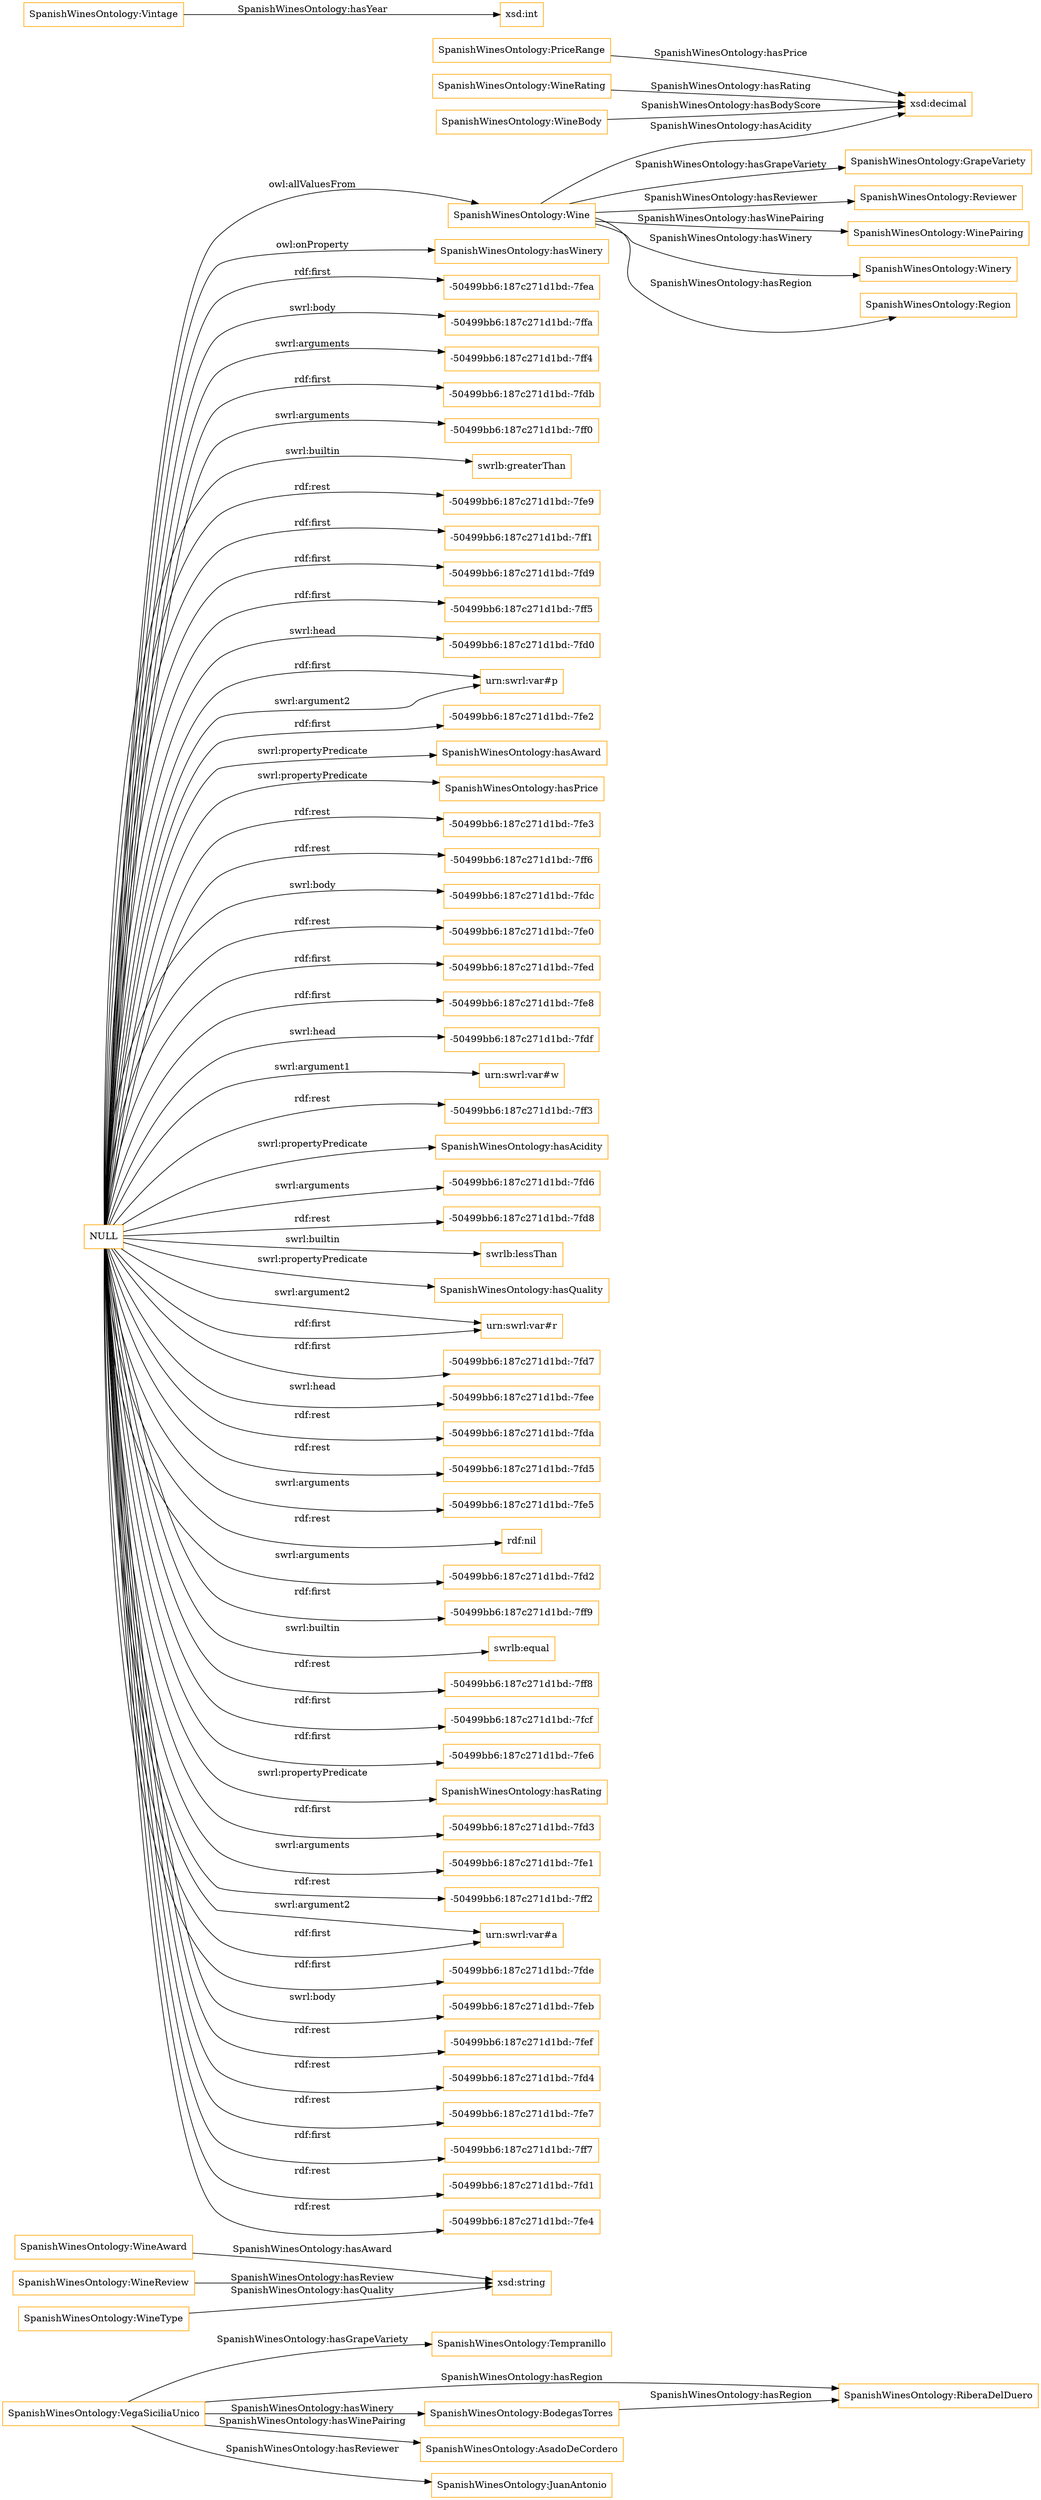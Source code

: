 digraph ar2dtool_diagram { 
rankdir=LR;
size="1501"
node [shape = rectangle, color="orange"]; "SpanishWinesOntology:Tempranillo" "SpanishWinesOntology:WineAward" "SpanishWinesOntology:GrapeVariety" "SpanishWinesOntology:WineReview" "SpanishWinesOntology:PriceRange" "SpanishWinesOntology:Vintage" "SpanishWinesOntology:Reviewer" "SpanishWinesOntology:WineType" "SpanishWinesOntology:WineRating" "SpanishWinesOntology:RiberaDelDuero" "SpanishWinesOntology:WinePairing" "SpanishWinesOntology:WineBody" "SpanishWinesOntology:Wine" "SpanishWinesOntology:Winery" "SpanishWinesOntology:Region" ; /*classes style*/
	"SpanishWinesOntology:BodegasTorres" -> "SpanishWinesOntology:RiberaDelDuero" [ label = "SpanishWinesOntology:hasRegion" ];
	"SpanishWinesOntology:VegaSiciliaUnico" -> "SpanishWinesOntology:RiberaDelDuero" [ label = "SpanishWinesOntology:hasRegion" ];
	"SpanishWinesOntology:VegaSiciliaUnico" -> "SpanishWinesOntology:BodegasTorres" [ label = "SpanishWinesOntology:hasWinery" ];
	"SpanishWinesOntology:VegaSiciliaUnico" -> "SpanishWinesOntology:AsadoDeCordero" [ label = "SpanishWinesOntology:hasWinePairing" ];
	"SpanishWinesOntology:VegaSiciliaUnico" -> "SpanishWinesOntology:Tempranillo" [ label = "SpanishWinesOntology:hasGrapeVariety" ];
	"SpanishWinesOntology:VegaSiciliaUnico" -> "SpanishWinesOntology:JuanAntonio" [ label = "SpanishWinesOntology:hasReviewer" ];
	"NULL" -> "SpanishWinesOntology:hasWinery" [ label = "owl:onProperty" ];
	"NULL" -> "-50499bb6:187c271d1bd:-7fea" [ label = "rdf:first" ];
	"NULL" -> "-50499bb6:187c271d1bd:-7ffa" [ label = "swrl:body" ];
	"NULL" -> "-50499bb6:187c271d1bd:-7ff4" [ label = "swrl:arguments" ];
	"NULL" -> "-50499bb6:187c271d1bd:-7fdb" [ label = "rdf:first" ];
	"NULL" -> "-50499bb6:187c271d1bd:-7ff0" [ label = "swrl:arguments" ];
	"NULL" -> "swrlb:greaterThan" [ label = "swrl:builtin" ];
	"NULL" -> "-50499bb6:187c271d1bd:-7fe9" [ label = "rdf:rest" ];
	"NULL" -> "-50499bb6:187c271d1bd:-7ff1" [ label = "rdf:first" ];
	"NULL" -> "-50499bb6:187c271d1bd:-7fd9" [ label = "rdf:first" ];
	"NULL" -> "-50499bb6:187c271d1bd:-7ff5" [ label = "rdf:first" ];
	"NULL" -> "-50499bb6:187c271d1bd:-7fd0" [ label = "swrl:head" ];
	"NULL" -> "urn:swrl:var#p" [ label = "rdf:first" ];
	"NULL" -> "-50499bb6:187c271d1bd:-7fe2" [ label = "rdf:first" ];
	"NULL" -> "SpanishWinesOntology:hasAward" [ label = "swrl:propertyPredicate" ];
	"NULL" -> "SpanishWinesOntology:hasPrice" [ label = "swrl:propertyPredicate" ];
	"NULL" -> "-50499bb6:187c271d1bd:-7fe3" [ label = "rdf:rest" ];
	"NULL" -> "SpanishWinesOntology:Wine" [ label = "owl:allValuesFrom" ];
	"NULL" -> "-50499bb6:187c271d1bd:-7ff6" [ label = "rdf:rest" ];
	"NULL" -> "-50499bb6:187c271d1bd:-7fdc" [ label = "swrl:body" ];
	"NULL" -> "-50499bb6:187c271d1bd:-7fe0" [ label = "rdf:rest" ];
	"NULL" -> "-50499bb6:187c271d1bd:-7fed" [ label = "rdf:first" ];
	"NULL" -> "-50499bb6:187c271d1bd:-7fe8" [ label = "rdf:first" ];
	"NULL" -> "-50499bb6:187c271d1bd:-7fdf" [ label = "swrl:head" ];
	"NULL" -> "urn:swrl:var#w" [ label = "swrl:argument1" ];
	"NULL" -> "-50499bb6:187c271d1bd:-7ff3" [ label = "rdf:rest" ];
	"NULL" -> "SpanishWinesOntology:hasAcidity" [ label = "swrl:propertyPredicate" ];
	"NULL" -> "-50499bb6:187c271d1bd:-7fd6" [ label = "swrl:arguments" ];
	"NULL" -> "-50499bb6:187c271d1bd:-7fd8" [ label = "rdf:rest" ];
	"NULL" -> "swrlb:lessThan" [ label = "swrl:builtin" ];
	"NULL" -> "SpanishWinesOntology:hasQuality" [ label = "swrl:propertyPredicate" ];
	"NULL" -> "urn:swrl:var#r" [ label = "swrl:argument2" ];
	"NULL" -> "-50499bb6:187c271d1bd:-7fd7" [ label = "rdf:first" ];
	"NULL" -> "-50499bb6:187c271d1bd:-7fee" [ label = "swrl:head" ];
	"NULL" -> "-50499bb6:187c271d1bd:-7fda" [ label = "rdf:rest" ];
	"NULL" -> "-50499bb6:187c271d1bd:-7fd5" [ label = "rdf:rest" ];
	"NULL" -> "-50499bb6:187c271d1bd:-7fe5" [ label = "swrl:arguments" ];
	"NULL" -> "rdf:nil" [ label = "rdf:rest" ];
	"NULL" -> "-50499bb6:187c271d1bd:-7fd2" [ label = "swrl:arguments" ];
	"NULL" -> "-50499bb6:187c271d1bd:-7ff9" [ label = "rdf:first" ];
	"NULL" -> "swrlb:equal" [ label = "swrl:builtin" ];
	"NULL" -> "-50499bb6:187c271d1bd:-7ff8" [ label = "rdf:rest" ];
	"NULL" -> "-50499bb6:187c271d1bd:-7fcf" [ label = "rdf:first" ];
	"NULL" -> "-50499bb6:187c271d1bd:-7fe6" [ label = "rdf:first" ];
	"NULL" -> "SpanishWinesOntology:hasRating" [ label = "swrl:propertyPredicate" ];
	"NULL" -> "-50499bb6:187c271d1bd:-7fd3" [ label = "rdf:first" ];
	"NULL" -> "-50499bb6:187c271d1bd:-7fe1" [ label = "swrl:arguments" ];
	"NULL" -> "-50499bb6:187c271d1bd:-7ff2" [ label = "rdf:rest" ];
	"NULL" -> "urn:swrl:var#a" [ label = "swrl:argument2" ];
	"NULL" -> "-50499bb6:187c271d1bd:-7fde" [ label = "rdf:first" ];
	"NULL" -> "-50499bb6:187c271d1bd:-7feb" [ label = "swrl:body" ];
	"NULL" -> "urn:swrl:var#a" [ label = "rdf:first" ];
	"NULL" -> "-50499bb6:187c271d1bd:-7fef" [ label = "rdf:rest" ];
	"NULL" -> "-50499bb6:187c271d1bd:-7fd4" [ label = "rdf:rest" ];
	"NULL" -> "urn:swrl:var#p" [ label = "swrl:argument2" ];
	"NULL" -> "-50499bb6:187c271d1bd:-7fe7" [ label = "rdf:rest" ];
	"NULL" -> "-50499bb6:187c271d1bd:-7ff7" [ label = "rdf:first" ];
	"NULL" -> "-50499bb6:187c271d1bd:-7fd1" [ label = "rdf:rest" ];
	"NULL" -> "urn:swrl:var#r" [ label = "rdf:first" ];
	"NULL" -> "-50499bb6:187c271d1bd:-7fe4" [ label = "rdf:rest" ];
	"SpanishWinesOntology:WineType" -> "xsd:string" [ label = "SpanishWinesOntology:hasQuality" ];
	"SpanishWinesOntology:Wine" -> "xsd:decimal" [ label = "SpanishWinesOntology:hasAcidity" ];
	"SpanishWinesOntology:WineBody" -> "xsd:decimal" [ label = "SpanishWinesOntology:hasBodyScore" ];
	"SpanishWinesOntology:Wine" -> "SpanishWinesOntology:GrapeVariety" [ label = "SpanishWinesOntology:hasGrapeVariety" ];
	"SpanishWinesOntology:Vintage" -> "xsd:int" [ label = "SpanishWinesOntology:hasYear" ];
	"SpanishWinesOntology:WineAward" -> "xsd:string" [ label = "SpanishWinesOntology:hasAward" ];
	"SpanishWinesOntology:WineReview" -> "xsd:string" [ label = "SpanishWinesOntology:hasReview" ];
	"SpanishWinesOntology:PriceRange" -> "xsd:decimal" [ label = "SpanishWinesOntology:hasPrice" ];
	"SpanishWinesOntology:Wine" -> "SpanishWinesOntology:Winery" [ label = "SpanishWinesOntology:hasWinery" ];
	"SpanishWinesOntology:Wine" -> "SpanishWinesOntology:Reviewer" [ label = "SpanishWinesOntology:hasReviewer" ];
	"SpanishWinesOntology:Wine" -> "SpanishWinesOntology:Region" [ label = "SpanishWinesOntology:hasRegion" ];
	"SpanishWinesOntology:WineRating" -> "xsd:decimal" [ label = "SpanishWinesOntology:hasRating" ];
	"SpanishWinesOntology:Wine" -> "SpanishWinesOntology:WinePairing" [ label = "SpanishWinesOntology:hasWinePairing" ];

}

